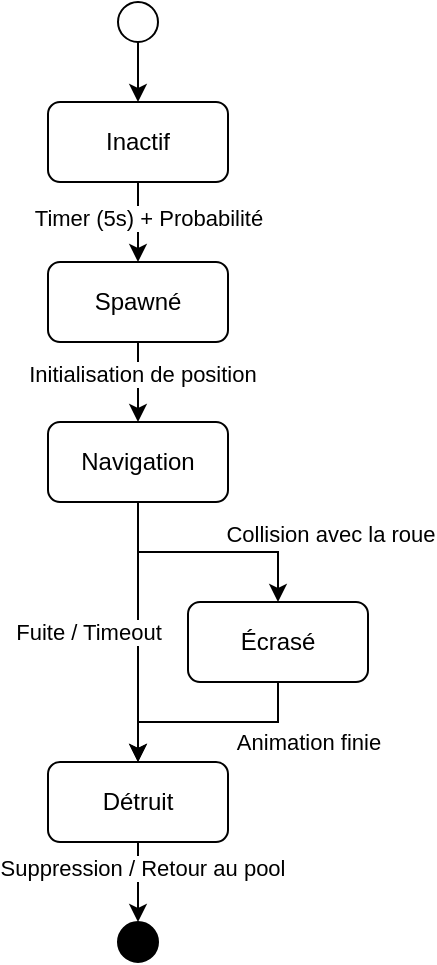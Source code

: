 <mxfile version="26.2.13">
  <diagram name="Page-1" id="EwyHL5FWJoVqH5KZ_16F">
    <mxGraphModel dx="920" dy="498" grid="1" gridSize="10" guides="1" tooltips="1" connect="1" arrows="1" fold="1" page="1" pageScale="1" pageWidth="1100" pageHeight="850" math="0" shadow="0">
      <root>
        <mxCell id="0" />
        <mxCell id="1" parent="0" />
        <mxCell id="1MdOgEayCNlITZ1GY-LB-6" style="edgeStyle=orthogonalEdgeStyle;rounded=0;orthogonalLoop=1;jettySize=auto;html=1;entryX=0.5;entryY=0;entryDx=0;entryDy=0;" edge="1" parent="1" source="1MdOgEayCNlITZ1GY-LB-1" target="1MdOgEayCNlITZ1GY-LB-2">
          <mxGeometry relative="1" as="geometry" />
        </mxCell>
        <mxCell id="1MdOgEayCNlITZ1GY-LB-15" value="Timer (5s) + Probabilité" style="edgeLabel;html=1;align=center;verticalAlign=middle;resizable=0;points=[];" vertex="1" connectable="0" parent="1MdOgEayCNlITZ1GY-LB-6">
          <mxGeometry x="-0.137" y="5" relative="1" as="geometry">
            <mxPoint as="offset" />
          </mxGeometry>
        </mxCell>
        <mxCell id="1MdOgEayCNlITZ1GY-LB-1" value="Inactif" style="rounded=1;whiteSpace=wrap;html=1;" vertex="1" parent="1">
          <mxGeometry x="330" y="70" width="90" height="40" as="geometry" />
        </mxCell>
        <mxCell id="1MdOgEayCNlITZ1GY-LB-7" style="edgeStyle=orthogonalEdgeStyle;rounded=0;orthogonalLoop=1;jettySize=auto;html=1;entryX=0.5;entryY=0;entryDx=0;entryDy=0;" edge="1" parent="1" source="1MdOgEayCNlITZ1GY-LB-2" target="1MdOgEayCNlITZ1GY-LB-3">
          <mxGeometry relative="1" as="geometry" />
        </mxCell>
        <mxCell id="1MdOgEayCNlITZ1GY-LB-16" value="Initialisation de position" style="edgeLabel;html=1;align=center;verticalAlign=middle;resizable=0;points=[];" vertex="1" connectable="0" parent="1MdOgEayCNlITZ1GY-LB-7">
          <mxGeometry x="-0.505" y="2" relative="1" as="geometry">
            <mxPoint y="6" as="offset" />
          </mxGeometry>
        </mxCell>
        <mxCell id="1MdOgEayCNlITZ1GY-LB-2" value="Spawné" style="rounded=1;whiteSpace=wrap;html=1;" vertex="1" parent="1">
          <mxGeometry x="330" y="150" width="90" height="40" as="geometry" />
        </mxCell>
        <mxCell id="1MdOgEayCNlITZ1GY-LB-8" style="edgeStyle=orthogonalEdgeStyle;rounded=0;orthogonalLoop=1;jettySize=auto;html=1;entryX=0.5;entryY=0;entryDx=0;entryDy=0;" edge="1" parent="1" source="1MdOgEayCNlITZ1GY-LB-3" target="1MdOgEayCNlITZ1GY-LB-5">
          <mxGeometry relative="1" as="geometry" />
        </mxCell>
        <mxCell id="1MdOgEayCNlITZ1GY-LB-18" value="Fuite / Timeout" style="edgeLabel;html=1;align=center;verticalAlign=middle;resizable=0;points=[];" vertex="1" connectable="0" parent="1MdOgEayCNlITZ1GY-LB-8">
          <mxGeometry x="-0.006" y="4" relative="1" as="geometry">
            <mxPoint x="-29" as="offset" />
          </mxGeometry>
        </mxCell>
        <mxCell id="1MdOgEayCNlITZ1GY-LB-9" style="edgeStyle=orthogonalEdgeStyle;rounded=0;orthogonalLoop=1;jettySize=auto;html=1;" edge="1" parent="1" source="1MdOgEayCNlITZ1GY-LB-3" target="1MdOgEayCNlITZ1GY-LB-4">
          <mxGeometry relative="1" as="geometry" />
        </mxCell>
        <mxCell id="1MdOgEayCNlITZ1GY-LB-17" value="Collision avec la roue" style="edgeLabel;html=1;align=center;verticalAlign=middle;resizable=0;points=[];" vertex="1" connectable="0" parent="1MdOgEayCNlITZ1GY-LB-9">
          <mxGeometry x="0.305" y="1" relative="1" as="geometry">
            <mxPoint x="42" y="-8" as="offset" />
          </mxGeometry>
        </mxCell>
        <mxCell id="1MdOgEayCNlITZ1GY-LB-3" value="Navigation" style="rounded=1;whiteSpace=wrap;html=1;" vertex="1" parent="1">
          <mxGeometry x="330" y="230" width="90" height="40" as="geometry" />
        </mxCell>
        <mxCell id="1MdOgEayCNlITZ1GY-LB-10" style="edgeStyle=orthogonalEdgeStyle;rounded=0;orthogonalLoop=1;jettySize=auto;html=1;" edge="1" parent="1" source="1MdOgEayCNlITZ1GY-LB-4" target="1MdOgEayCNlITZ1GY-LB-5">
          <mxGeometry relative="1" as="geometry" />
        </mxCell>
        <mxCell id="1MdOgEayCNlITZ1GY-LB-19" value="Animation finie" style="edgeLabel;html=1;align=center;verticalAlign=middle;resizable=0;points=[];" vertex="1" connectable="0" parent="1MdOgEayCNlITZ1GY-LB-10">
          <mxGeometry x="-0.715" y="1" relative="1" as="geometry">
            <mxPoint x="14" y="14" as="offset" />
          </mxGeometry>
        </mxCell>
        <mxCell id="1MdOgEayCNlITZ1GY-LB-4" value="Écrasé" style="rounded=1;whiteSpace=wrap;html=1;" vertex="1" parent="1">
          <mxGeometry x="400" y="320" width="90" height="40" as="geometry" />
        </mxCell>
        <mxCell id="1MdOgEayCNlITZ1GY-LB-14" style="edgeStyle=orthogonalEdgeStyle;rounded=0;orthogonalLoop=1;jettySize=auto;html=1;entryX=0.5;entryY=0;entryDx=0;entryDy=0;" edge="1" parent="1" source="1MdOgEayCNlITZ1GY-LB-5" target="1MdOgEayCNlITZ1GY-LB-12">
          <mxGeometry relative="1" as="geometry" />
        </mxCell>
        <mxCell id="1MdOgEayCNlITZ1GY-LB-20" value="Suppression / Retour au pool" style="edgeLabel;html=1;align=center;verticalAlign=middle;resizable=0;points=[];" vertex="1" connectable="0" parent="1MdOgEayCNlITZ1GY-LB-14">
          <mxGeometry x="-0.374" y="2" relative="1" as="geometry">
            <mxPoint as="offset" />
          </mxGeometry>
        </mxCell>
        <mxCell id="1MdOgEayCNlITZ1GY-LB-5" value="Détruit" style="rounded=1;whiteSpace=wrap;html=1;" vertex="1" parent="1">
          <mxGeometry x="330" y="400" width="90" height="40" as="geometry" />
        </mxCell>
        <mxCell id="1MdOgEayCNlITZ1GY-LB-13" style="edgeStyle=orthogonalEdgeStyle;rounded=0;orthogonalLoop=1;jettySize=auto;html=1;entryX=0.5;entryY=0;entryDx=0;entryDy=0;" edge="1" parent="1" source="1MdOgEayCNlITZ1GY-LB-11" target="1MdOgEayCNlITZ1GY-LB-1">
          <mxGeometry relative="1" as="geometry" />
        </mxCell>
        <mxCell id="1MdOgEayCNlITZ1GY-LB-11" value="" style="ellipse;whiteSpace=wrap;html=1;aspect=fixed;" vertex="1" parent="1">
          <mxGeometry x="365" y="20" width="20" height="20" as="geometry" />
        </mxCell>
        <mxCell id="1MdOgEayCNlITZ1GY-LB-12" value="" style="ellipse;whiteSpace=wrap;html=1;aspect=fixed;fillColor=#000000;" vertex="1" parent="1">
          <mxGeometry x="365" y="480" width="20" height="20" as="geometry" />
        </mxCell>
      </root>
    </mxGraphModel>
  </diagram>
</mxfile>

